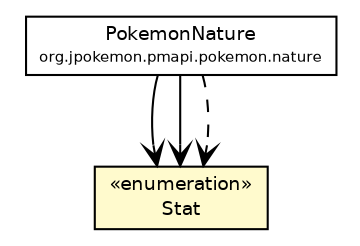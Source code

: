 #!/usr/local/bin/dot
#
# Class diagram 
# Generated by UMLGraph version 5.2 (http://www.umlgraph.org/)
#

digraph G {
	edge [fontname="Helvetica",fontsize=10,labelfontname="Helvetica",labelfontsize=10];
	node [fontname="Helvetica",fontsize=10,shape=plaintext];
	nodesep=0.25;
	ranksep=0.5;
	// org.jpokemon.pmapi.pokemon.nature.PokemonNature
	c2163 [label=<<table title="org.jpokemon.pmapi.pokemon.nature.PokemonNature" border="0" cellborder="1" cellspacing="0" cellpadding="2" port="p" href="../pokemon/nature/PokemonNature.html">
		<tr><td><table border="0" cellspacing="0" cellpadding="1">
<tr><td align="center" balign="center"> PokemonNature </td></tr>
<tr><td align="center" balign="center"><font point-size="7.0"> org.jpokemon.pmapi.pokemon.nature </font></td></tr>
		</table></td></tr>
		</table>>, fontname="Helvetica", fontcolor="black", fontsize=9.0];
	// org.jpokemon.pmapi.util.Stat
	c2188 [label=<<table title="org.jpokemon.pmapi.util.Stat" border="0" cellborder="1" cellspacing="0" cellpadding="2" port="p" bgcolor="lemonChiffon" href="./Stat.html">
		<tr><td><table border="0" cellspacing="0" cellpadding="1">
<tr><td align="center" balign="center"> &#171;enumeration&#187; </td></tr>
<tr><td align="center" balign="center"> Stat </td></tr>
		</table></td></tr>
		</table>>, fontname="Helvetica", fontcolor="black", fontsize=9.0];
	// org.jpokemon.pmapi.pokemon.nature.PokemonNature NAVASSOC org.jpokemon.pmapi.util.Stat
	c2163:p -> c2188:p [taillabel="", label="", headlabel="", fontname="Helvetica", fontcolor="black", fontsize=10.0, color="black", arrowhead=open];
	// org.jpokemon.pmapi.pokemon.nature.PokemonNature NAVASSOC org.jpokemon.pmapi.util.Stat
	c2163:p -> c2188:p [taillabel="", label="", headlabel="", fontname="Helvetica", fontcolor="black", fontsize=10.0, color="black", arrowhead=open];
	// org.jpokemon.pmapi.pokemon.nature.PokemonNature DEPEND org.jpokemon.pmapi.util.Stat
	c2163:p -> c2188:p [taillabel="", label="", headlabel="", fontname="Helvetica", fontcolor="black", fontsize=10.0, color="black", arrowhead=open, style=dashed];
}

